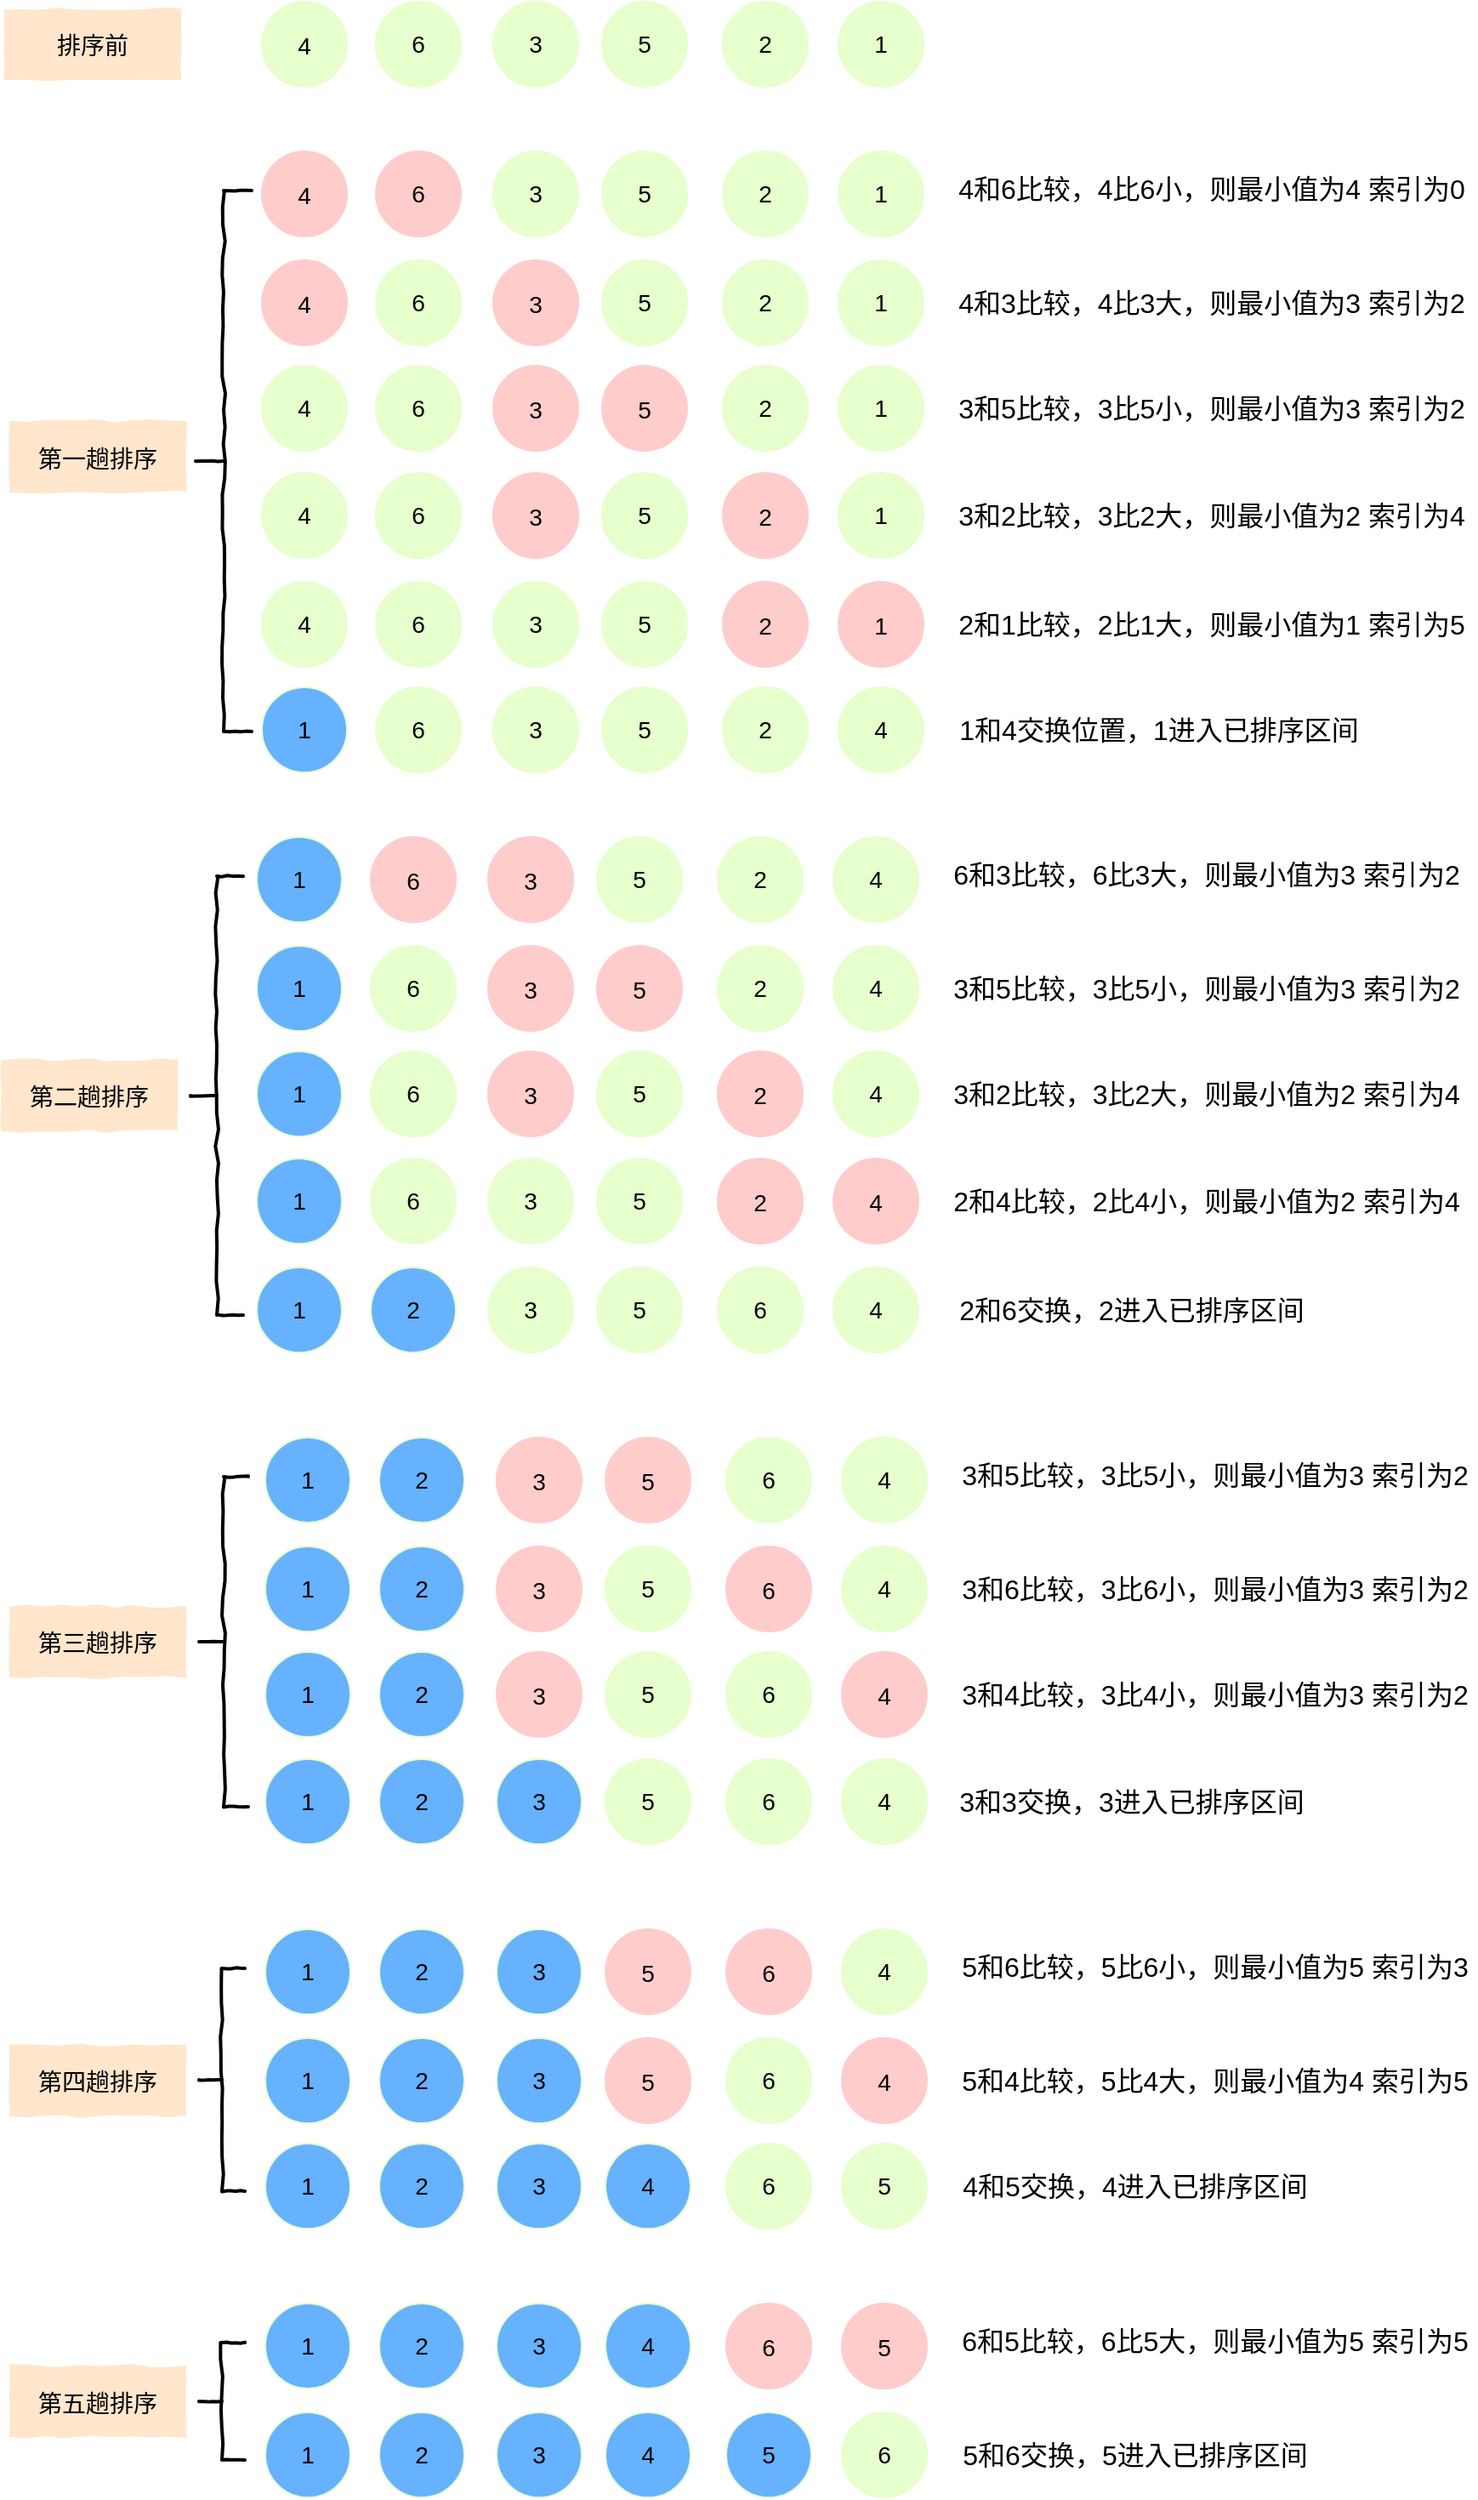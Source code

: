 <mxfile version="14.0.4" type="github">
  <diagram id="QkxlJOI7-UR3o_yPASxC" name="Page-1">
    <mxGraphModel dx="1398" dy="524" grid="0" gridSize="10" guides="1" tooltips="1" connect="1" arrows="1" fold="1" page="1" pageScale="1" pageWidth="1100" pageHeight="1600" math="0" shadow="0">
      <root>
        <mxCell id="0" />
        <mxCell id="1" parent="0" />
        <mxCell id="4P8ZspTkv_Gmz2H3YIIO-1" value="&lt;font style=&quot;font-size: 14px&quot;&gt;4&lt;/font&gt;" style="ellipse;whiteSpace=wrap;html=1;aspect=fixed;fillColor=#E6FFCC;strokeColor=#E6FFCC;fontSize=16;" parent="1" vertex="1">
          <mxGeometry x="273" y="55" width="50" height="50" as="geometry" />
        </mxCell>
        <mxCell id="4P8ZspTkv_Gmz2H3YIIO-6" value="&lt;font style=&quot;font-size: 14px&quot;&gt;排序前&lt;/font&gt;" style="rounded=0;whiteSpace=wrap;html=1;shadow=0;glass=0;comic=1;sketch=0;fillColor=#ffe6cc;fontSize=16;strokeColor=#FFE6CC;" parent="1" vertex="1">
          <mxGeometry x="122" y="59.5" width="103" height="41" as="geometry" />
        </mxCell>
        <mxCell id="4P8ZspTkv_Gmz2H3YIIO-7" value="&lt;font style=&quot;font-size: 14px&quot;&gt;6&lt;/font&gt;" style="ellipse;whiteSpace=wrap;html=1;aspect=fixed;fillColor=#E6FFCC;strokeColor=#E6FFCC;" parent="1" vertex="1">
          <mxGeometry x="340" y="55" width="50" height="50" as="geometry" />
        </mxCell>
        <mxCell id="4P8ZspTkv_Gmz2H3YIIO-8" value="&lt;font style=&quot;font-size: 14px&quot;&gt;3&lt;/font&gt;" style="ellipse;whiteSpace=wrap;html=1;aspect=fixed;fillColor=#E6FFCC;strokeColor=#E6FFCC;" parent="1" vertex="1">
          <mxGeometry x="409" y="55" width="50" height="50" as="geometry" />
        </mxCell>
        <mxCell id="4P8ZspTkv_Gmz2H3YIIO-9" value="&lt;font style=&quot;font-size: 14px&quot;&gt;5&lt;/font&gt;" style="ellipse;whiteSpace=wrap;html=1;aspect=fixed;fillColor=#E6FFCC;strokeColor=#E6FFCC;" parent="1" vertex="1">
          <mxGeometry x="473" y="55" width="50" height="50" as="geometry" />
        </mxCell>
        <mxCell id="4P8ZspTkv_Gmz2H3YIIO-10" value="&lt;font style=&quot;font-size: 14px&quot;&gt;2&lt;/font&gt;" style="ellipse;whiteSpace=wrap;html=1;aspect=fixed;fillColor=#E6FFCC;strokeColor=#E6FFCC;" parent="1" vertex="1">
          <mxGeometry x="544" y="55" width="50" height="50" as="geometry" />
        </mxCell>
        <mxCell id="4P8ZspTkv_Gmz2H3YIIO-11" value="&lt;font style=&quot;font-size: 14px&quot;&gt;1&lt;/font&gt;" style="ellipse;whiteSpace=wrap;html=1;aspect=fixed;fillColor=#E6FFCC;strokeColor=#E6FFCC;" parent="1" vertex="1">
          <mxGeometry x="612" y="55" width="50" height="50" as="geometry" />
        </mxCell>
        <mxCell id="4P8ZspTkv_Gmz2H3YIIO-12" value="&lt;font style=&quot;font-size: 14px&quot;&gt;第一趟排序&lt;/font&gt;" style="rounded=0;whiteSpace=wrap;html=1;shadow=0;glass=0;comic=1;sketch=0;fillColor=#ffe6cc;fontSize=16;strokeColor=#FFE6CC;" parent="1" vertex="1">
          <mxGeometry x="125" y="302" width="103" height="41" as="geometry" />
        </mxCell>
        <mxCell id="4P8ZspTkv_Gmz2H3YIIO-13" value="" style="strokeWidth=2;html=1;shape=mxgraph.flowchart.annotation_2;align=left;labelPosition=right;pointerEvents=1;rounded=0;shadow=0;glass=0;comic=1;sketch=0;fillColor=none;" parent="1" vertex="1">
          <mxGeometry x="234" y="166" width="33" height="318" as="geometry" />
        </mxCell>
        <mxCell id="4P8ZspTkv_Gmz2H3YIIO-28" value="&lt;font style=&quot;font-size: 14px&quot;&gt;4&lt;/font&gt;" style="ellipse;whiteSpace=wrap;html=1;aspect=fixed;fontSize=16;fillColor=#ffcccc;strokeColor=#ffcccc;" parent="1" vertex="1">
          <mxGeometry x="273" y="143" width="50" height="50" as="geometry" />
        </mxCell>
        <mxCell id="4P8ZspTkv_Gmz2H3YIIO-29" value="&lt;font style=&quot;font-size: 14px&quot;&gt;6&lt;/font&gt;" style="ellipse;whiteSpace=wrap;html=1;aspect=fixed;fillColor=#FFCCCC;strokeColor=#FFCCCC;" parent="1" vertex="1">
          <mxGeometry x="340" y="143" width="50" height="50" as="geometry" />
        </mxCell>
        <mxCell id="4P8ZspTkv_Gmz2H3YIIO-30" value="&lt;font style=&quot;font-size: 14px&quot;&gt;3&lt;/font&gt;" style="ellipse;whiteSpace=wrap;html=1;aspect=fixed;fillColor=#E6FFCC;strokeColor=#E6FFCC;" parent="1" vertex="1">
          <mxGeometry x="409" y="143" width="50" height="50" as="geometry" />
        </mxCell>
        <mxCell id="4P8ZspTkv_Gmz2H3YIIO-31" value="&lt;font style=&quot;font-size: 14px&quot;&gt;5&lt;/font&gt;" style="ellipse;whiteSpace=wrap;html=1;aspect=fixed;fillColor=#E6FFCC;strokeColor=#E6FFCC;" parent="1" vertex="1">
          <mxGeometry x="473" y="143" width="50" height="50" as="geometry" />
        </mxCell>
        <mxCell id="4P8ZspTkv_Gmz2H3YIIO-32" value="&lt;font style=&quot;font-size: 14px&quot;&gt;2&lt;/font&gt;" style="ellipse;whiteSpace=wrap;html=1;aspect=fixed;fillColor=#E6FFCC;strokeColor=#E6FFCC;" parent="1" vertex="1">
          <mxGeometry x="544" y="143" width="50" height="50" as="geometry" />
        </mxCell>
        <mxCell id="4P8ZspTkv_Gmz2H3YIIO-33" value="&lt;font style=&quot;font-size: 14px&quot;&gt;1&lt;/font&gt;" style="ellipse;whiteSpace=wrap;html=1;aspect=fixed;fillColor=#E6FFCC;strokeColor=#E6FFCC;" parent="1" vertex="1">
          <mxGeometry x="612" y="143" width="50" height="50" as="geometry" />
        </mxCell>
        <mxCell id="kYFyeKSLu4O1qQirNEOv-2" value="4和6比较，4比6小，则最小值为4 索引为0" style="text;html=1;resizable=0;autosize=1;align=center;verticalAlign=middle;points=[];fillColor=none;strokeColor=none;rounded=0;fontSize=16;" vertex="1" parent="1">
          <mxGeometry x="677" y="153" width="308" height="23" as="geometry" />
        </mxCell>
        <mxCell id="kYFyeKSLu4O1qQirNEOv-3" value="&lt;font style=&quot;font-size: 14px&quot;&gt;4&lt;/font&gt;" style="ellipse;whiteSpace=wrap;html=1;aspect=fixed;fontSize=16;fillColor=#ffcccc;strokeColor=#ffcccc;" vertex="1" parent="1">
          <mxGeometry x="273" y="207" width="50" height="50" as="geometry" />
        </mxCell>
        <mxCell id="kYFyeKSLu4O1qQirNEOv-4" value="&lt;font style=&quot;font-size: 14px&quot;&gt;6&lt;/font&gt;" style="ellipse;whiteSpace=wrap;html=1;aspect=fixed;fillColor=#E6FFCC;strokeColor=#E6FFCC;" vertex="1" parent="1">
          <mxGeometry x="340" y="207" width="50" height="50" as="geometry" />
        </mxCell>
        <mxCell id="kYFyeKSLu4O1qQirNEOv-5" value="&lt;font style=&quot;font-size: 14px&quot;&gt;3&lt;/font&gt;" style="ellipse;whiteSpace=wrap;html=1;aspect=fixed;fillColor=#ffcccc;strokeColor=#ffcccc;fontSize=16;" vertex="1" parent="1">
          <mxGeometry x="409" y="207" width="50" height="50" as="geometry" />
        </mxCell>
        <mxCell id="kYFyeKSLu4O1qQirNEOv-6" value="&lt;font style=&quot;font-size: 14px&quot;&gt;5&lt;/font&gt;" style="ellipse;whiteSpace=wrap;html=1;aspect=fixed;fillColor=#E6FFCC;strokeColor=#E6FFCC;" vertex="1" parent="1">
          <mxGeometry x="473" y="207" width="50" height="50" as="geometry" />
        </mxCell>
        <mxCell id="kYFyeKSLu4O1qQirNEOv-7" value="&lt;font style=&quot;font-size: 14px&quot;&gt;2&lt;/font&gt;" style="ellipse;whiteSpace=wrap;html=1;aspect=fixed;fillColor=#E6FFCC;strokeColor=#E6FFCC;" vertex="1" parent="1">
          <mxGeometry x="544" y="207" width="50" height="50" as="geometry" />
        </mxCell>
        <mxCell id="kYFyeKSLu4O1qQirNEOv-8" value="&lt;font style=&quot;font-size: 14px&quot;&gt;1&lt;/font&gt;" style="ellipse;whiteSpace=wrap;html=1;aspect=fixed;fillColor=#E6FFCC;strokeColor=#E6FFCC;" vertex="1" parent="1">
          <mxGeometry x="612" y="207" width="50" height="50" as="geometry" />
        </mxCell>
        <mxCell id="kYFyeKSLu4O1qQirNEOv-9" value="4和3比较，4比3大，则最小值为3 索引为2" style="text;html=1;resizable=0;autosize=1;align=center;verticalAlign=middle;points=[];fillColor=none;strokeColor=none;rounded=0;fontSize=16;" vertex="1" parent="1">
          <mxGeometry x="677" y="220.5" width="308" height="23" as="geometry" />
        </mxCell>
        <mxCell id="kYFyeKSLu4O1qQirNEOv-10" value="&lt;font style=&quot;font-size: 14px&quot;&gt;4&lt;/font&gt;" style="ellipse;whiteSpace=wrap;html=1;aspect=fixed;fontSize=12;fillColor=#E6FFCC;strokeColor=#E6FFCC;" vertex="1" parent="1">
          <mxGeometry x="273" y="269" width="50" height="50" as="geometry" />
        </mxCell>
        <mxCell id="kYFyeKSLu4O1qQirNEOv-11" value="&lt;font style=&quot;font-size: 14px&quot;&gt;6&lt;/font&gt;" style="ellipse;whiteSpace=wrap;html=1;aspect=fixed;fillColor=#E6FFCC;strokeColor=#E6FFCC;" vertex="1" parent="1">
          <mxGeometry x="340" y="269" width="50" height="50" as="geometry" />
        </mxCell>
        <mxCell id="kYFyeKSLu4O1qQirNEOv-12" value="&lt;font style=&quot;font-size: 14px&quot;&gt;3&lt;/font&gt;" style="ellipse;whiteSpace=wrap;html=1;aspect=fixed;fillColor=#ffcccc;strokeColor=#ffcccc;fontSize=16;" vertex="1" parent="1">
          <mxGeometry x="409" y="269" width="50" height="50" as="geometry" />
        </mxCell>
        <mxCell id="kYFyeKSLu4O1qQirNEOv-13" value="&lt;font style=&quot;font-size: 14px&quot;&gt;5&lt;/font&gt;" style="ellipse;whiteSpace=wrap;html=1;aspect=fixed;fillColor=#ffcccc;strokeColor=#ffcccc;fontSize=16;" vertex="1" parent="1">
          <mxGeometry x="473" y="269" width="50" height="50" as="geometry" />
        </mxCell>
        <mxCell id="kYFyeKSLu4O1qQirNEOv-14" value="&lt;font style=&quot;font-size: 14px&quot;&gt;2&lt;/font&gt;" style="ellipse;whiteSpace=wrap;html=1;aspect=fixed;fillColor=#E6FFCC;strokeColor=#E6FFCC;" vertex="1" parent="1">
          <mxGeometry x="544" y="269" width="50" height="50" as="geometry" />
        </mxCell>
        <mxCell id="kYFyeKSLu4O1qQirNEOv-15" value="&lt;font style=&quot;font-size: 14px&quot;&gt;1&lt;/font&gt;" style="ellipse;whiteSpace=wrap;html=1;aspect=fixed;fillColor=#E6FFCC;strokeColor=#E6FFCC;" vertex="1" parent="1">
          <mxGeometry x="612" y="269" width="50" height="50" as="geometry" />
        </mxCell>
        <mxCell id="kYFyeKSLu4O1qQirNEOv-16" value="3和5比较，3比5小，则最小值为3 索引为2" style="text;html=1;resizable=0;autosize=1;align=center;verticalAlign=middle;points=[];fillColor=none;strokeColor=none;rounded=0;fontSize=16;" vertex="1" parent="1">
          <mxGeometry x="677" y="282.5" width="308" height="23" as="geometry" />
        </mxCell>
        <mxCell id="kYFyeKSLu4O1qQirNEOv-17" value="&lt;font style=&quot;font-size: 14px&quot;&gt;4&lt;/font&gt;" style="ellipse;whiteSpace=wrap;html=1;aspect=fixed;fontSize=12;fillColor=#E6FFCC;strokeColor=#E6FFCC;" vertex="1" parent="1">
          <mxGeometry x="273" y="332" width="50" height="50" as="geometry" />
        </mxCell>
        <mxCell id="kYFyeKSLu4O1qQirNEOv-18" value="&lt;font style=&quot;font-size: 14px&quot;&gt;6&lt;/font&gt;" style="ellipse;whiteSpace=wrap;html=1;aspect=fixed;fillColor=#E6FFCC;strokeColor=#E6FFCC;" vertex="1" parent="1">
          <mxGeometry x="340" y="332" width="50" height="50" as="geometry" />
        </mxCell>
        <mxCell id="kYFyeKSLu4O1qQirNEOv-19" value="&lt;font style=&quot;font-size: 14px&quot;&gt;3&lt;/font&gt;" style="ellipse;whiteSpace=wrap;html=1;aspect=fixed;fillColor=#ffcccc;strokeColor=#ffcccc;fontSize=16;" vertex="1" parent="1">
          <mxGeometry x="409" y="332" width="50" height="50" as="geometry" />
        </mxCell>
        <mxCell id="kYFyeKSLu4O1qQirNEOv-20" value="&lt;font style=&quot;font-size: 14px&quot;&gt;5&lt;/font&gt;" style="ellipse;whiteSpace=wrap;html=1;aspect=fixed;fillColor=#E6FFCC;strokeColor=#E6FFCC;fontSize=12;" vertex="1" parent="1">
          <mxGeometry x="473" y="332" width="50" height="50" as="geometry" />
        </mxCell>
        <mxCell id="kYFyeKSLu4O1qQirNEOv-21" value="&lt;font style=&quot;font-size: 14px&quot;&gt;2&lt;/font&gt;" style="ellipse;whiteSpace=wrap;html=1;aspect=fixed;fillColor=#ffcccc;strokeColor=#ffcccc;fontSize=16;" vertex="1" parent="1">
          <mxGeometry x="544" y="332" width="50" height="50" as="geometry" />
        </mxCell>
        <mxCell id="kYFyeKSLu4O1qQirNEOv-22" value="&lt;font style=&quot;font-size: 14px&quot;&gt;1&lt;/font&gt;" style="ellipse;whiteSpace=wrap;html=1;aspect=fixed;fillColor=#E6FFCC;strokeColor=#E6FFCC;" vertex="1" parent="1">
          <mxGeometry x="612" y="332" width="50" height="50" as="geometry" />
        </mxCell>
        <mxCell id="kYFyeKSLu4O1qQirNEOv-23" value="3和2比较，3比2大，则最小值为2 索引为4" style="text;html=1;resizable=0;autosize=1;align=center;verticalAlign=middle;points=[];fillColor=none;strokeColor=none;rounded=0;fontSize=16;" vertex="1" parent="1">
          <mxGeometry x="677" y="345.5" width="308" height="23" as="geometry" />
        </mxCell>
        <mxCell id="kYFyeKSLu4O1qQirNEOv-25" value="&lt;font style=&quot;font-size: 14px&quot;&gt;4&lt;/font&gt;" style="ellipse;whiteSpace=wrap;html=1;aspect=fixed;fontSize=12;fillColor=#E6FFCC;strokeColor=#E6FFCC;" vertex="1" parent="1">
          <mxGeometry x="273" y="396" width="50" height="50" as="geometry" />
        </mxCell>
        <mxCell id="kYFyeKSLu4O1qQirNEOv-26" value="&lt;font style=&quot;font-size: 14px&quot;&gt;3&lt;/font&gt;" style="ellipse;whiteSpace=wrap;html=1;aspect=fixed;fillColor=#E6FFCC;strokeColor=#E6FFCC;fontSize=12;" vertex="1" parent="1">
          <mxGeometry x="409" y="396" width="50" height="50" as="geometry" />
        </mxCell>
        <mxCell id="kYFyeKSLu4O1qQirNEOv-27" value="&lt;font style=&quot;font-size: 14px&quot;&gt;5&lt;/font&gt;" style="ellipse;whiteSpace=wrap;html=1;aspect=fixed;fillColor=#E6FFCC;strokeColor=#E6FFCC;fontSize=12;" vertex="1" parent="1">
          <mxGeometry x="473" y="396" width="50" height="50" as="geometry" />
        </mxCell>
        <mxCell id="kYFyeKSLu4O1qQirNEOv-28" value="&lt;font style=&quot;font-size: 14px&quot;&gt;2&lt;/font&gt;" style="ellipse;whiteSpace=wrap;html=1;aspect=fixed;fillColor=#ffcccc;strokeColor=#ffcccc;fontSize=16;" vertex="1" parent="1">
          <mxGeometry x="544" y="396" width="50" height="50" as="geometry" />
        </mxCell>
        <mxCell id="kYFyeKSLu4O1qQirNEOv-29" value="&lt;font style=&quot;font-size: 14px&quot;&gt;1&lt;/font&gt;" style="ellipse;whiteSpace=wrap;html=1;aspect=fixed;fillColor=#ffcccc;strokeColor=#ffcccc;fontSize=16;" vertex="1" parent="1">
          <mxGeometry x="612" y="396" width="50" height="50" as="geometry" />
        </mxCell>
        <mxCell id="kYFyeKSLu4O1qQirNEOv-30" value="&lt;font style=&quot;font-size: 14px&quot;&gt;6&lt;/font&gt;" style="ellipse;whiteSpace=wrap;html=1;aspect=fixed;fillColor=#E6FFCC;strokeColor=#E6FFCC;" vertex="1" parent="1">
          <mxGeometry x="340" y="396" width="50" height="50" as="geometry" />
        </mxCell>
        <mxCell id="kYFyeKSLu4O1qQirNEOv-31" value="2和1比较，2比1大，则最小值为1 索引为5" style="text;html=1;resizable=0;autosize=1;align=center;verticalAlign=middle;points=[];fillColor=none;strokeColor=none;rounded=0;fontSize=16;" vertex="1" parent="1">
          <mxGeometry x="677" y="409.5" width="308" height="23" as="geometry" />
        </mxCell>
        <mxCell id="kYFyeKSLu4O1qQirNEOv-32" value="&lt;span style=&quot;font-size: 14px&quot;&gt;1&lt;/span&gt;" style="ellipse;whiteSpace=wrap;html=1;aspect=fixed;fontSize=12;strokeColor=#E6FFCC;fillColor=#66b2ff;" vertex="1" parent="1">
          <mxGeometry x="273" y="458" width="50" height="50" as="geometry" />
        </mxCell>
        <mxCell id="kYFyeKSLu4O1qQirNEOv-33" value="&lt;font style=&quot;font-size: 14px&quot;&gt;3&lt;/font&gt;" style="ellipse;whiteSpace=wrap;html=1;aspect=fixed;fillColor=#E6FFCC;strokeColor=#E6FFCC;fontSize=12;" vertex="1" parent="1">
          <mxGeometry x="409" y="458" width="50" height="50" as="geometry" />
        </mxCell>
        <mxCell id="kYFyeKSLu4O1qQirNEOv-34" value="&lt;font style=&quot;font-size: 14px&quot;&gt;5&lt;/font&gt;" style="ellipse;whiteSpace=wrap;html=1;aspect=fixed;fillColor=#E6FFCC;strokeColor=#E6FFCC;fontSize=12;" vertex="1" parent="1">
          <mxGeometry x="473" y="458" width="50" height="50" as="geometry" />
        </mxCell>
        <mxCell id="kYFyeKSLu4O1qQirNEOv-35" value="&lt;font style=&quot;font-size: 14px&quot;&gt;2&lt;/font&gt;" style="ellipse;whiteSpace=wrap;html=1;aspect=fixed;fillColor=#E6FFCC;strokeColor=#E6FFCC;fontSize=12;" vertex="1" parent="1">
          <mxGeometry x="544" y="458" width="50" height="50" as="geometry" />
        </mxCell>
        <mxCell id="kYFyeKSLu4O1qQirNEOv-36" value="&lt;span style=&quot;font-size: 14px&quot;&gt;4&lt;/span&gt;" style="ellipse;whiteSpace=wrap;html=1;aspect=fixed;fillColor=#E6FFCC;strokeColor=#E6FFCC;fontSize=12;" vertex="1" parent="1">
          <mxGeometry x="612" y="458" width="50" height="50" as="geometry" />
        </mxCell>
        <mxCell id="kYFyeKSLu4O1qQirNEOv-37" value="&lt;font style=&quot;font-size: 14px&quot;&gt;6&lt;/font&gt;" style="ellipse;whiteSpace=wrap;html=1;aspect=fixed;fillColor=#E6FFCC;strokeColor=#E6FFCC;" vertex="1" parent="1">
          <mxGeometry x="340" y="458" width="50" height="50" as="geometry" />
        </mxCell>
        <mxCell id="kYFyeKSLu4O1qQirNEOv-38" value="1和4交换位置，1进入已排序区间" style="text;html=1;resizable=0;autosize=1;align=center;verticalAlign=middle;points=[];fillColor=none;strokeColor=none;rounded=0;fontSize=16;" vertex="1" parent="1">
          <mxGeometry x="677" y="471.5" width="245" height="23" as="geometry" />
        </mxCell>
        <mxCell id="kYFyeKSLu4O1qQirNEOv-39" value="&lt;font style=&quot;font-size: 14px&quot;&gt;第二趟排序&lt;/font&gt;" style="rounded=0;whiteSpace=wrap;html=1;shadow=0;glass=0;comic=1;sketch=0;fillColor=#ffe6cc;fontSize=16;strokeColor=#FFE6CC;" vertex="1" parent="1">
          <mxGeometry x="120" y="677.5" width="103" height="41" as="geometry" />
        </mxCell>
        <mxCell id="kYFyeKSLu4O1qQirNEOv-40" value="" style="strokeWidth=2;html=1;shape=mxgraph.flowchart.annotation_2;align=left;labelPosition=right;pointerEvents=1;rounded=0;shadow=0;glass=0;comic=1;sketch=0;fillColor=none;" vertex="1" parent="1">
          <mxGeometry x="231" y="569" width="31" height="258" as="geometry" />
        </mxCell>
        <mxCell id="kYFyeKSLu4O1qQirNEOv-41" value="&lt;font style=&quot;font-size: 14px&quot;&gt;1&lt;/font&gt;" style="ellipse;whiteSpace=wrap;html=1;aspect=fixed;fontSize=12;fillColor=#66b2ff;strokeColor=#E6FFCC;" vertex="1" parent="1">
          <mxGeometry x="270" y="546" width="50" height="50" as="geometry" />
        </mxCell>
        <mxCell id="kYFyeKSLu4O1qQirNEOv-42" value="&lt;font style=&quot;font-size: 14px&quot;&gt;6&lt;/font&gt;" style="ellipse;whiteSpace=wrap;html=1;aspect=fixed;fillColor=#ffcccc;strokeColor=#ffcccc;fontSize=16;" vertex="1" parent="1">
          <mxGeometry x="337" y="546" width="50" height="50" as="geometry" />
        </mxCell>
        <mxCell id="kYFyeKSLu4O1qQirNEOv-43" value="&lt;font style=&quot;font-size: 14px&quot;&gt;3&lt;/font&gt;" style="ellipse;whiteSpace=wrap;html=1;aspect=fixed;fillColor=#ffcccc;strokeColor=#ffcccc;fontSize=16;" vertex="1" parent="1">
          <mxGeometry x="406" y="546" width="50" height="50" as="geometry" />
        </mxCell>
        <mxCell id="kYFyeKSLu4O1qQirNEOv-44" value="&lt;font style=&quot;font-size: 14px&quot;&gt;5&lt;/font&gt;" style="ellipse;whiteSpace=wrap;html=1;aspect=fixed;fillColor=#E6FFCC;strokeColor=#E6FFCC;" vertex="1" parent="1">
          <mxGeometry x="470" y="546" width="50" height="50" as="geometry" />
        </mxCell>
        <mxCell id="kYFyeKSLu4O1qQirNEOv-45" value="&lt;font style=&quot;font-size: 14px&quot;&gt;2&lt;/font&gt;" style="ellipse;whiteSpace=wrap;html=1;aspect=fixed;fillColor=#E6FFCC;strokeColor=#E6FFCC;" vertex="1" parent="1">
          <mxGeometry x="541" y="546" width="50" height="50" as="geometry" />
        </mxCell>
        <mxCell id="kYFyeKSLu4O1qQirNEOv-46" value="&lt;span style=&quot;font-size: 14px&quot;&gt;4&lt;/span&gt;" style="ellipse;whiteSpace=wrap;html=1;aspect=fixed;fillColor=#E6FFCC;strokeColor=#E6FFCC;" vertex="1" parent="1">
          <mxGeometry x="609" y="546" width="50" height="50" as="geometry" />
        </mxCell>
        <mxCell id="kYFyeKSLu4O1qQirNEOv-47" value="6和3比较，6比3大，则最小值为3 索引为2" style="text;html=1;resizable=0;autosize=1;align=center;verticalAlign=middle;points=[];fillColor=none;strokeColor=none;rounded=0;fontSize=16;" vertex="1" parent="1">
          <mxGeometry x="674" y="556" width="308" height="23" as="geometry" />
        </mxCell>
        <mxCell id="kYFyeKSLu4O1qQirNEOv-48" value="&lt;font style=&quot;font-size: 14px&quot;&gt;1&lt;/font&gt;" style="ellipse;whiteSpace=wrap;html=1;aspect=fixed;fontSize=12;fillColor=#66b2ff;strokeColor=#E6FFCC;" vertex="1" parent="1">
          <mxGeometry x="270" y="610" width="50" height="50" as="geometry" />
        </mxCell>
        <mxCell id="kYFyeKSLu4O1qQirNEOv-49" value="&lt;font style=&quot;font-size: 14px&quot;&gt;6&lt;/font&gt;" style="ellipse;whiteSpace=wrap;html=1;aspect=fixed;fillColor=#E6FFCC;strokeColor=#E6FFCC;" vertex="1" parent="1">
          <mxGeometry x="337" y="610" width="50" height="50" as="geometry" />
        </mxCell>
        <mxCell id="kYFyeKSLu4O1qQirNEOv-50" value="&lt;font style=&quot;font-size: 14px&quot;&gt;3&lt;/font&gt;" style="ellipse;whiteSpace=wrap;html=1;aspect=fixed;fillColor=#ffcccc;strokeColor=#ffcccc;fontSize=16;" vertex="1" parent="1">
          <mxGeometry x="406" y="610" width="50" height="50" as="geometry" />
        </mxCell>
        <mxCell id="kYFyeKSLu4O1qQirNEOv-51" value="&lt;font style=&quot;font-size: 14px&quot;&gt;5&lt;/font&gt;" style="ellipse;whiteSpace=wrap;html=1;aspect=fixed;fillColor=#ffcccc;strokeColor=#ffcccc;fontSize=16;" vertex="1" parent="1">
          <mxGeometry x="470" y="610" width="50" height="50" as="geometry" />
        </mxCell>
        <mxCell id="kYFyeKSLu4O1qQirNEOv-52" value="&lt;font style=&quot;font-size: 14px&quot;&gt;2&lt;/font&gt;" style="ellipse;whiteSpace=wrap;html=1;aspect=fixed;fillColor=#E6FFCC;strokeColor=#E6FFCC;" vertex="1" parent="1">
          <mxGeometry x="541" y="610" width="50" height="50" as="geometry" />
        </mxCell>
        <mxCell id="kYFyeKSLu4O1qQirNEOv-53" value="&lt;font style=&quot;font-size: 14px&quot;&gt;4&lt;/font&gt;" style="ellipse;whiteSpace=wrap;html=1;aspect=fixed;fillColor=#E6FFCC;strokeColor=#E6FFCC;" vertex="1" parent="1">
          <mxGeometry x="609" y="610" width="50" height="50" as="geometry" />
        </mxCell>
        <mxCell id="kYFyeKSLu4O1qQirNEOv-54" value="3和5比较，3比5小，则最小值为3 索引为2" style="text;html=1;resizable=0;autosize=1;align=center;verticalAlign=middle;points=[];fillColor=none;strokeColor=none;rounded=0;fontSize=16;" vertex="1" parent="1">
          <mxGeometry x="674" y="623.5" width="308" height="23" as="geometry" />
        </mxCell>
        <mxCell id="kYFyeKSLu4O1qQirNEOv-55" value="&lt;font style=&quot;font-size: 14px&quot;&gt;1&lt;/font&gt;" style="ellipse;whiteSpace=wrap;html=1;aspect=fixed;fontSize=12;fillColor=#66b2ff;strokeColor=#E6FFCC;" vertex="1" parent="1">
          <mxGeometry x="270" y="672" width="50" height="50" as="geometry" />
        </mxCell>
        <mxCell id="kYFyeKSLu4O1qQirNEOv-56" value="&lt;font style=&quot;font-size: 14px&quot;&gt;6&lt;/font&gt;" style="ellipse;whiteSpace=wrap;html=1;aspect=fixed;fillColor=#E6FFCC;strokeColor=#E6FFCC;" vertex="1" parent="1">
          <mxGeometry x="337" y="672" width="50" height="50" as="geometry" />
        </mxCell>
        <mxCell id="kYFyeKSLu4O1qQirNEOv-57" value="&lt;font style=&quot;font-size: 14px&quot;&gt;3&lt;/font&gt;" style="ellipse;whiteSpace=wrap;html=1;aspect=fixed;fillColor=#ffcccc;strokeColor=#ffcccc;fontSize=16;" vertex="1" parent="1">
          <mxGeometry x="406" y="672" width="50" height="50" as="geometry" />
        </mxCell>
        <mxCell id="kYFyeKSLu4O1qQirNEOv-58" value="&lt;font style=&quot;font-size: 14px&quot;&gt;5&lt;/font&gt;" style="ellipse;whiteSpace=wrap;html=1;aspect=fixed;fillColor=#E6FFCC;strokeColor=#E6FFCC;fontSize=12;" vertex="1" parent="1">
          <mxGeometry x="470" y="672" width="50" height="50" as="geometry" />
        </mxCell>
        <mxCell id="kYFyeKSLu4O1qQirNEOv-59" value="&lt;font style=&quot;font-size: 14px&quot;&gt;2&lt;/font&gt;" style="ellipse;whiteSpace=wrap;html=1;aspect=fixed;fillColor=#ffcccc;strokeColor=#ffcccc;fontSize=16;" vertex="1" parent="1">
          <mxGeometry x="541" y="672" width="50" height="50" as="geometry" />
        </mxCell>
        <mxCell id="kYFyeKSLu4O1qQirNEOv-60" value="&lt;font style=&quot;font-size: 14px&quot;&gt;4&lt;/font&gt;" style="ellipse;whiteSpace=wrap;html=1;aspect=fixed;fillColor=#E6FFCC;strokeColor=#E6FFCC;" vertex="1" parent="1">
          <mxGeometry x="609" y="672" width="50" height="50" as="geometry" />
        </mxCell>
        <mxCell id="kYFyeKSLu4O1qQirNEOv-61" value="3和2比较，3比2大，则最小值为2 索引为4" style="text;html=1;resizable=0;autosize=1;align=center;verticalAlign=middle;points=[];fillColor=none;strokeColor=none;rounded=0;fontSize=16;" vertex="1" parent="1">
          <mxGeometry x="674" y="685.5" width="308" height="23" as="geometry" />
        </mxCell>
        <mxCell id="kYFyeKSLu4O1qQirNEOv-62" value="&lt;font style=&quot;font-size: 14px&quot;&gt;1&lt;/font&gt;" style="ellipse;whiteSpace=wrap;html=1;aspect=fixed;fontSize=12;fillColor=#66b2ff;strokeColor=#E6FFCC;" vertex="1" parent="1">
          <mxGeometry x="270" y="735" width="50" height="50" as="geometry" />
        </mxCell>
        <mxCell id="kYFyeKSLu4O1qQirNEOv-63" value="&lt;font style=&quot;font-size: 14px&quot;&gt;6&lt;/font&gt;" style="ellipse;whiteSpace=wrap;html=1;aspect=fixed;fillColor=#E6FFCC;strokeColor=#E6FFCC;" vertex="1" parent="1">
          <mxGeometry x="337" y="735" width="50" height="50" as="geometry" />
        </mxCell>
        <mxCell id="kYFyeKSLu4O1qQirNEOv-64" value="&lt;font style=&quot;font-size: 14px&quot;&gt;3&lt;/font&gt;" style="ellipse;whiteSpace=wrap;html=1;aspect=fixed;fillColor=#E6FFCC;strokeColor=#E6FFCC;fontSize=12;" vertex="1" parent="1">
          <mxGeometry x="406" y="735" width="50" height="50" as="geometry" />
        </mxCell>
        <mxCell id="kYFyeKSLu4O1qQirNEOv-65" value="&lt;font style=&quot;font-size: 14px&quot;&gt;5&lt;/font&gt;" style="ellipse;whiteSpace=wrap;html=1;aspect=fixed;fillColor=#E6FFCC;strokeColor=#E6FFCC;fontSize=12;" vertex="1" parent="1">
          <mxGeometry x="470" y="735" width="50" height="50" as="geometry" />
        </mxCell>
        <mxCell id="kYFyeKSLu4O1qQirNEOv-66" value="&lt;font style=&quot;font-size: 14px&quot;&gt;2&lt;/font&gt;" style="ellipse;whiteSpace=wrap;html=1;aspect=fixed;fillColor=#ffcccc;strokeColor=#ffcccc;fontSize=16;" vertex="1" parent="1">
          <mxGeometry x="541" y="735" width="50" height="50" as="geometry" />
        </mxCell>
        <mxCell id="kYFyeKSLu4O1qQirNEOv-67" value="&lt;font style=&quot;font-size: 14px&quot;&gt;4&lt;/font&gt;" style="ellipse;whiteSpace=wrap;html=1;aspect=fixed;fillColor=#ffcccc;strokeColor=#ffcccc;fontSize=16;" vertex="1" parent="1">
          <mxGeometry x="609" y="735" width="50" height="50" as="geometry" />
        </mxCell>
        <mxCell id="kYFyeKSLu4O1qQirNEOv-68" value="2和4比较，2比4小，则最小值为2 索引为4" style="text;html=1;resizable=0;autosize=1;align=center;verticalAlign=middle;points=[];fillColor=none;strokeColor=none;rounded=0;fontSize=16;" vertex="1" parent="1">
          <mxGeometry x="674" y="748.5" width="308" height="23" as="geometry" />
        </mxCell>
        <mxCell id="kYFyeKSLu4O1qQirNEOv-69" value="&lt;font style=&quot;font-size: 14px&quot;&gt;1&lt;/font&gt;" style="ellipse;whiteSpace=wrap;html=1;aspect=fixed;fontSize=12;fillColor=#66b2ff;strokeColor=#E6FFCC;" vertex="1" parent="1">
          <mxGeometry x="270" y="799" width="50" height="50" as="geometry" />
        </mxCell>
        <mxCell id="kYFyeKSLu4O1qQirNEOv-70" value="&lt;font style=&quot;font-size: 14px&quot;&gt;3&lt;/font&gt;" style="ellipse;whiteSpace=wrap;html=1;aspect=fixed;fillColor=#E6FFCC;strokeColor=#E6FFCC;fontSize=12;" vertex="1" parent="1">
          <mxGeometry x="406" y="799" width="50" height="50" as="geometry" />
        </mxCell>
        <mxCell id="kYFyeKSLu4O1qQirNEOv-71" value="&lt;font style=&quot;font-size: 14px&quot;&gt;5&lt;/font&gt;" style="ellipse;whiteSpace=wrap;html=1;aspect=fixed;fillColor=#E6FFCC;strokeColor=#E6FFCC;fontSize=12;" vertex="1" parent="1">
          <mxGeometry x="470" y="799" width="50" height="50" as="geometry" />
        </mxCell>
        <mxCell id="kYFyeKSLu4O1qQirNEOv-72" value="&lt;font style=&quot;font-size: 14px&quot;&gt;6&lt;/font&gt;" style="ellipse;whiteSpace=wrap;html=1;aspect=fixed;fillColor=#E6FFCC;strokeColor=#E6FFCC;fontSize=12;" vertex="1" parent="1">
          <mxGeometry x="541" y="799" width="50" height="50" as="geometry" />
        </mxCell>
        <mxCell id="kYFyeKSLu4O1qQirNEOv-73" value="&lt;font style=&quot;font-size: 14px&quot;&gt;4&lt;/font&gt;" style="ellipse;whiteSpace=wrap;html=1;aspect=fixed;fillColor=#E6FFCC;strokeColor=#E6FFCC;fontSize=12;" vertex="1" parent="1">
          <mxGeometry x="609" y="799" width="50" height="50" as="geometry" />
        </mxCell>
        <mxCell id="kYFyeKSLu4O1qQirNEOv-74" value="&lt;span style=&quot;font-size: 14px&quot;&gt;2&lt;/span&gt;" style="ellipse;whiteSpace=wrap;html=1;aspect=fixed;fillColor=#66b2ff;strokeColor=#E6FFCC;" vertex="1" parent="1">
          <mxGeometry x="337" y="799" width="50" height="50" as="geometry" />
        </mxCell>
        <mxCell id="kYFyeKSLu4O1qQirNEOv-75" value="2和6交换，2进入已排序区间" style="text;html=1;resizable=0;autosize=1;align=center;verticalAlign=middle;points=[];fillColor=none;strokeColor=none;rounded=0;fontSize=16;" vertex="1" parent="1">
          <mxGeometry x="677" y="812.5" width="213" height="23" as="geometry" />
        </mxCell>
        <mxCell id="kYFyeKSLu4O1qQirNEOv-89" value="&lt;font style=&quot;font-size: 14px&quot;&gt;第三趟排序&lt;/font&gt;" style="rounded=0;whiteSpace=wrap;html=1;shadow=0;glass=0;comic=1;sketch=0;fillColor=#ffe6cc;fontSize=16;strokeColor=#FFE6CC;" vertex="1" parent="1">
          <mxGeometry x="125" y="998.5" width="103" height="41" as="geometry" />
        </mxCell>
        <mxCell id="kYFyeKSLu4O1qQirNEOv-90" value="" style="strokeWidth=2;html=1;shape=mxgraph.flowchart.annotation_2;align=left;labelPosition=right;pointerEvents=1;rounded=0;shadow=0;glass=0;comic=1;sketch=0;fillColor=none;" vertex="1" parent="1">
          <mxGeometry x="236" y="922" width="29" height="194" as="geometry" />
        </mxCell>
        <mxCell id="kYFyeKSLu4O1qQirNEOv-91" value="&lt;font style=&quot;font-size: 14px&quot;&gt;1&lt;/font&gt;" style="ellipse;whiteSpace=wrap;html=1;aspect=fixed;fontSize=12;fillColor=#66b2ff;strokeColor=#E6FFCC;" vertex="1" parent="1">
          <mxGeometry x="275" y="899" width="50" height="50" as="geometry" />
        </mxCell>
        <mxCell id="kYFyeKSLu4O1qQirNEOv-92" value="&lt;font style=&quot;font-size: 14px&quot;&gt;2&lt;/font&gt;" style="ellipse;whiteSpace=wrap;html=1;aspect=fixed;fillColor=#66b2ff;strokeColor=#E6FFCC;fontSize=12;" vertex="1" parent="1">
          <mxGeometry x="342" y="899" width="50" height="50" as="geometry" />
        </mxCell>
        <mxCell id="kYFyeKSLu4O1qQirNEOv-93" value="&lt;font style=&quot;font-size: 14px&quot;&gt;3&lt;/font&gt;" style="ellipse;whiteSpace=wrap;html=1;aspect=fixed;fillColor=#ffcccc;strokeColor=#ffcccc;fontSize=16;" vertex="1" parent="1">
          <mxGeometry x="411" y="899" width="50" height="50" as="geometry" />
        </mxCell>
        <mxCell id="kYFyeKSLu4O1qQirNEOv-94" value="&lt;font style=&quot;font-size: 14px&quot;&gt;5&lt;/font&gt;" style="ellipse;whiteSpace=wrap;html=1;aspect=fixed;fillColor=#ffcccc;strokeColor=#ffcccc;fontSize=16;" vertex="1" parent="1">
          <mxGeometry x="475" y="899" width="50" height="50" as="geometry" />
        </mxCell>
        <mxCell id="kYFyeKSLu4O1qQirNEOv-95" value="&lt;font style=&quot;font-size: 14px&quot;&gt;6&lt;/font&gt;" style="ellipse;whiteSpace=wrap;html=1;aspect=fixed;fillColor=#E6FFCC;strokeColor=#E6FFCC;" vertex="1" parent="1">
          <mxGeometry x="546" y="899" width="50" height="50" as="geometry" />
        </mxCell>
        <mxCell id="kYFyeKSLu4O1qQirNEOv-96" value="&lt;span style=&quot;font-size: 14px&quot;&gt;4&lt;/span&gt;" style="ellipse;whiteSpace=wrap;html=1;aspect=fixed;fillColor=#E6FFCC;strokeColor=#E6FFCC;" vertex="1" parent="1">
          <mxGeometry x="614" y="899" width="50" height="50" as="geometry" />
        </mxCell>
        <mxCell id="kYFyeKSLu4O1qQirNEOv-97" value="3和5比较，3比5小，则最小值为3 索引为2" style="text;html=1;resizable=0;autosize=1;align=center;verticalAlign=middle;points=[];fillColor=none;strokeColor=none;rounded=0;fontSize=16;" vertex="1" parent="1">
          <mxGeometry x="679" y="909" width="308" height="23" as="geometry" />
        </mxCell>
        <mxCell id="kYFyeKSLu4O1qQirNEOv-98" value="&lt;font style=&quot;font-size: 14px&quot;&gt;1&lt;/font&gt;" style="ellipse;whiteSpace=wrap;html=1;aspect=fixed;fontSize=12;fillColor=#66b2ff;strokeColor=#E6FFCC;" vertex="1" parent="1">
          <mxGeometry x="275" y="963" width="50" height="50" as="geometry" />
        </mxCell>
        <mxCell id="kYFyeKSLu4O1qQirNEOv-99" value="&lt;font style=&quot;font-size: 14px&quot;&gt;2&lt;/font&gt;" style="ellipse;whiteSpace=wrap;html=1;aspect=fixed;fillColor=#66b2ff;strokeColor=#E6FFCC;" vertex="1" parent="1">
          <mxGeometry x="342" y="963" width="50" height="50" as="geometry" />
        </mxCell>
        <mxCell id="kYFyeKSLu4O1qQirNEOv-100" value="&lt;font style=&quot;font-size: 14px&quot;&gt;3&lt;/font&gt;" style="ellipse;whiteSpace=wrap;html=1;aspect=fixed;fillColor=#ffcccc;strokeColor=#ffcccc;fontSize=16;" vertex="1" parent="1">
          <mxGeometry x="411" y="963" width="50" height="50" as="geometry" />
        </mxCell>
        <mxCell id="kYFyeKSLu4O1qQirNEOv-101" value="&lt;font style=&quot;font-size: 14px&quot;&gt;5&lt;/font&gt;" style="ellipse;whiteSpace=wrap;html=1;aspect=fixed;fillColor=#E6FFCC;strokeColor=#E6FFCC;fontSize=12;" vertex="1" parent="1">
          <mxGeometry x="475" y="963" width="50" height="50" as="geometry" />
        </mxCell>
        <mxCell id="kYFyeKSLu4O1qQirNEOv-102" value="&lt;font style=&quot;font-size: 14px&quot;&gt;6&lt;/font&gt;" style="ellipse;whiteSpace=wrap;html=1;aspect=fixed;fillColor=#ffcccc;strokeColor=#ffcccc;fontSize=16;" vertex="1" parent="1">
          <mxGeometry x="546" y="963" width="50" height="50" as="geometry" />
        </mxCell>
        <mxCell id="kYFyeKSLu4O1qQirNEOv-103" value="&lt;font style=&quot;font-size: 14px&quot;&gt;4&lt;/font&gt;" style="ellipse;whiteSpace=wrap;html=1;aspect=fixed;fillColor=#E6FFCC;strokeColor=#E6FFCC;" vertex="1" parent="1">
          <mxGeometry x="614" y="963" width="50" height="50" as="geometry" />
        </mxCell>
        <mxCell id="kYFyeKSLu4O1qQirNEOv-104" value="3和6比较，3比6小，则最小值为3 索引为2" style="text;html=1;resizable=0;autosize=1;align=center;verticalAlign=middle;points=[];fillColor=none;strokeColor=none;rounded=0;fontSize=16;" vertex="1" parent="1">
          <mxGeometry x="679" y="976.5" width="308" height="23" as="geometry" />
        </mxCell>
        <mxCell id="kYFyeKSLu4O1qQirNEOv-105" value="&lt;font style=&quot;font-size: 14px&quot;&gt;1&lt;/font&gt;" style="ellipse;whiteSpace=wrap;html=1;aspect=fixed;fontSize=12;fillColor=#66b2ff;strokeColor=#E6FFCC;" vertex="1" parent="1">
          <mxGeometry x="275" y="1025" width="50" height="50" as="geometry" />
        </mxCell>
        <mxCell id="kYFyeKSLu4O1qQirNEOv-106" value="&lt;font style=&quot;font-size: 14px&quot;&gt;2&lt;/font&gt;" style="ellipse;whiteSpace=wrap;html=1;aspect=fixed;fillColor=#66b2ff;strokeColor=#E6FFCC;" vertex="1" parent="1">
          <mxGeometry x="342" y="1025" width="50" height="50" as="geometry" />
        </mxCell>
        <mxCell id="kYFyeKSLu4O1qQirNEOv-107" value="&lt;font style=&quot;font-size: 14px&quot;&gt;3&lt;/font&gt;" style="ellipse;whiteSpace=wrap;html=1;aspect=fixed;fillColor=#ffcccc;strokeColor=#ffcccc;fontSize=16;" vertex="1" parent="1">
          <mxGeometry x="411" y="1025" width="50" height="50" as="geometry" />
        </mxCell>
        <mxCell id="kYFyeKSLu4O1qQirNEOv-108" value="&lt;font style=&quot;font-size: 14px&quot;&gt;5&lt;/font&gt;" style="ellipse;whiteSpace=wrap;html=1;aspect=fixed;fillColor=#E6FFCC;strokeColor=#E6FFCC;fontSize=12;" vertex="1" parent="1">
          <mxGeometry x="475" y="1025" width="50" height="50" as="geometry" />
        </mxCell>
        <mxCell id="kYFyeKSLu4O1qQirNEOv-109" value="&lt;font style=&quot;font-size: 14px&quot;&gt;6&lt;/font&gt;" style="ellipse;whiteSpace=wrap;html=1;aspect=fixed;fillColor=#E6FFCC;strokeColor=#E6FFCC;fontSize=12;" vertex="1" parent="1">
          <mxGeometry x="546" y="1025" width="50" height="50" as="geometry" />
        </mxCell>
        <mxCell id="kYFyeKSLu4O1qQirNEOv-110" value="&lt;font style=&quot;font-size: 14px&quot;&gt;4&lt;/font&gt;" style="ellipse;whiteSpace=wrap;html=1;aspect=fixed;fillColor=#ffcccc;strokeColor=#ffcccc;fontSize=16;" vertex="1" parent="1">
          <mxGeometry x="614" y="1025" width="50" height="50" as="geometry" />
        </mxCell>
        <mxCell id="kYFyeKSLu4O1qQirNEOv-111" value="3和4比较，3比4小，则最小值为3 索引为2" style="text;html=1;resizable=0;autosize=1;align=center;verticalAlign=middle;points=[];fillColor=none;strokeColor=none;rounded=0;fontSize=16;" vertex="1" parent="1">
          <mxGeometry x="679" y="1038.5" width="308" height="23" as="geometry" />
        </mxCell>
        <mxCell id="kYFyeKSLu4O1qQirNEOv-112" value="&lt;font style=&quot;font-size: 14px&quot;&gt;1&lt;/font&gt;" style="ellipse;whiteSpace=wrap;html=1;aspect=fixed;fontSize=12;fillColor=#66b2ff;strokeColor=#E6FFCC;" vertex="1" parent="1">
          <mxGeometry x="275" y="1088" width="50" height="50" as="geometry" />
        </mxCell>
        <mxCell id="kYFyeKSLu4O1qQirNEOv-113" value="&lt;font style=&quot;font-size: 14px&quot;&gt;2&lt;/font&gt;" style="ellipse;whiteSpace=wrap;html=1;aspect=fixed;fillColor=#66b2ff;strokeColor=#E6FFCC;" vertex="1" parent="1">
          <mxGeometry x="342" y="1088" width="50" height="50" as="geometry" />
        </mxCell>
        <mxCell id="kYFyeKSLu4O1qQirNEOv-114" value="&lt;font style=&quot;font-size: 14px&quot;&gt;3&lt;/font&gt;" style="ellipse;whiteSpace=wrap;html=1;aspect=fixed;fillColor=#66b2ff;strokeColor=#E6FFCC;fontSize=12;" vertex="1" parent="1">
          <mxGeometry x="411" y="1088" width="50" height="50" as="geometry" />
        </mxCell>
        <mxCell id="kYFyeKSLu4O1qQirNEOv-115" value="&lt;font style=&quot;font-size: 14px&quot;&gt;5&lt;/font&gt;" style="ellipse;whiteSpace=wrap;html=1;aspect=fixed;fillColor=#E6FFCC;strokeColor=#E6FFCC;fontSize=12;" vertex="1" parent="1">
          <mxGeometry x="475" y="1088" width="50" height="50" as="geometry" />
        </mxCell>
        <mxCell id="kYFyeKSLu4O1qQirNEOv-116" value="&lt;font style=&quot;font-size: 14px&quot;&gt;6&lt;/font&gt;" style="ellipse;whiteSpace=wrap;html=1;aspect=fixed;fillColor=#E6FFCC;strokeColor=#E6FFCC;fontSize=12;" vertex="1" parent="1">
          <mxGeometry x="546" y="1088" width="50" height="50" as="geometry" />
        </mxCell>
        <mxCell id="kYFyeKSLu4O1qQirNEOv-117" value="&lt;font style=&quot;font-size: 14px&quot;&gt;4&lt;/font&gt;" style="ellipse;whiteSpace=wrap;html=1;aspect=fixed;fillColor=#E6FFCC;strokeColor=#E6FFCC;fontSize=12;" vertex="1" parent="1">
          <mxGeometry x="614" y="1088" width="50" height="50" as="geometry" />
        </mxCell>
        <mxCell id="kYFyeKSLu4O1qQirNEOv-125" value="3和3交换，3进入已排序区间" style="text;html=1;resizable=0;autosize=1;align=center;verticalAlign=middle;points=[];fillColor=none;strokeColor=none;rounded=0;fontSize=16;" vertex="1" parent="1">
          <mxGeometry x="677" y="1101.5" width="213" height="23" as="geometry" />
        </mxCell>
        <mxCell id="kYFyeKSLu4O1qQirNEOv-128" value="&lt;font style=&quot;font-size: 14px&quot;&gt;第四趟排序&lt;/font&gt;" style="rounded=0;whiteSpace=wrap;html=1;shadow=0;glass=0;comic=1;sketch=0;fillColor=#ffe6cc;fontSize=16;strokeColor=#FFE6CC;" vertex="1" parent="1">
          <mxGeometry x="125" y="1256.5" width="103" height="41" as="geometry" />
        </mxCell>
        <mxCell id="kYFyeKSLu4O1qQirNEOv-129" value="" style="strokeWidth=2;html=1;shape=mxgraph.flowchart.annotation_2;align=left;labelPosition=right;pointerEvents=1;rounded=0;shadow=0;glass=0;comic=1;sketch=0;fillColor=none;" vertex="1" parent="1">
          <mxGeometry x="236" y="1211" width="27" height="131" as="geometry" />
        </mxCell>
        <mxCell id="kYFyeKSLu4O1qQirNEOv-130" value="&lt;font style=&quot;font-size: 14px&quot;&gt;1&lt;/font&gt;" style="ellipse;whiteSpace=wrap;html=1;aspect=fixed;fontSize=12;fillColor=#66b2ff;strokeColor=#E6FFCC;" vertex="1" parent="1">
          <mxGeometry x="275" y="1188" width="50" height="50" as="geometry" />
        </mxCell>
        <mxCell id="kYFyeKSLu4O1qQirNEOv-131" value="&lt;font style=&quot;font-size: 14px&quot;&gt;2&lt;/font&gt;" style="ellipse;whiteSpace=wrap;html=1;aspect=fixed;fillColor=#66b2ff;strokeColor=#E6FFCC;fontSize=12;" vertex="1" parent="1">
          <mxGeometry x="342" y="1188" width="50" height="50" as="geometry" />
        </mxCell>
        <mxCell id="kYFyeKSLu4O1qQirNEOv-132" value="&lt;font style=&quot;font-size: 14px&quot;&gt;3&lt;/font&gt;" style="ellipse;whiteSpace=wrap;html=1;aspect=fixed;fillColor=#66b2ff;strokeColor=#E6FFCC;fontSize=12;" vertex="1" parent="1">
          <mxGeometry x="411" y="1188" width="50" height="50" as="geometry" />
        </mxCell>
        <mxCell id="kYFyeKSLu4O1qQirNEOv-133" value="&lt;font style=&quot;font-size: 14px&quot;&gt;5&lt;/font&gt;" style="ellipse;whiteSpace=wrap;html=1;aspect=fixed;fillColor=#ffcccc;strokeColor=#ffcccc;fontSize=16;" vertex="1" parent="1">
          <mxGeometry x="475" y="1188" width="50" height="50" as="geometry" />
        </mxCell>
        <mxCell id="kYFyeKSLu4O1qQirNEOv-134" value="&lt;font style=&quot;font-size: 14px&quot;&gt;6&lt;/font&gt;" style="ellipse;whiteSpace=wrap;html=1;aspect=fixed;fillColor=#ffcccc;strokeColor=#ffcccc;fontSize=16;" vertex="1" parent="1">
          <mxGeometry x="546" y="1188" width="50" height="50" as="geometry" />
        </mxCell>
        <mxCell id="kYFyeKSLu4O1qQirNEOv-135" value="&lt;span style=&quot;font-size: 14px&quot;&gt;4&lt;/span&gt;" style="ellipse;whiteSpace=wrap;html=1;aspect=fixed;fillColor=#E6FFCC;strokeColor=#E6FFCC;" vertex="1" parent="1">
          <mxGeometry x="614" y="1188" width="50" height="50" as="geometry" />
        </mxCell>
        <mxCell id="kYFyeKSLu4O1qQirNEOv-136" value="5和6比较，5比6小，则最小值为5 索引为3" style="text;html=1;resizable=0;autosize=1;align=center;verticalAlign=middle;points=[];fillColor=none;strokeColor=none;rounded=0;fontSize=16;" vertex="1" parent="1">
          <mxGeometry x="679" y="1198" width="308" height="23" as="geometry" />
        </mxCell>
        <mxCell id="kYFyeKSLu4O1qQirNEOv-137" value="&lt;font style=&quot;font-size: 14px&quot;&gt;1&lt;/font&gt;" style="ellipse;whiteSpace=wrap;html=1;aspect=fixed;fontSize=12;fillColor=#66b2ff;strokeColor=#E6FFCC;" vertex="1" parent="1">
          <mxGeometry x="275" y="1252" width="50" height="50" as="geometry" />
        </mxCell>
        <mxCell id="kYFyeKSLu4O1qQirNEOv-138" value="&lt;font style=&quot;font-size: 14px&quot;&gt;2&lt;/font&gt;" style="ellipse;whiteSpace=wrap;html=1;aspect=fixed;fillColor=#66b2ff;strokeColor=#E6FFCC;" vertex="1" parent="1">
          <mxGeometry x="342" y="1252" width="50" height="50" as="geometry" />
        </mxCell>
        <mxCell id="kYFyeKSLu4O1qQirNEOv-139" value="&lt;font style=&quot;font-size: 14px&quot;&gt;3&lt;/font&gt;" style="ellipse;whiteSpace=wrap;html=1;aspect=fixed;fillColor=#66b2ff;strokeColor=#E6FFCC;fontSize=12;" vertex="1" parent="1">
          <mxGeometry x="411" y="1252" width="50" height="50" as="geometry" />
        </mxCell>
        <mxCell id="kYFyeKSLu4O1qQirNEOv-140" value="&lt;font style=&quot;font-size: 14px&quot;&gt;5&lt;/font&gt;" style="ellipse;whiteSpace=wrap;html=1;aspect=fixed;fillColor=#ffcccc;strokeColor=#ffcccc;fontSize=16;" vertex="1" parent="1">
          <mxGeometry x="475" y="1252" width="50" height="50" as="geometry" />
        </mxCell>
        <mxCell id="kYFyeKSLu4O1qQirNEOv-141" value="&lt;font style=&quot;font-size: 14px&quot;&gt;6&lt;/font&gt;" style="ellipse;whiteSpace=wrap;html=1;aspect=fixed;fillColor=#E6FFCC;strokeColor=#E6FFCC;fontSize=12;" vertex="1" parent="1">
          <mxGeometry x="546" y="1252" width="50" height="50" as="geometry" />
        </mxCell>
        <mxCell id="kYFyeKSLu4O1qQirNEOv-142" value="&lt;font style=&quot;font-size: 14px&quot;&gt;4&lt;/font&gt;" style="ellipse;whiteSpace=wrap;html=1;aspect=fixed;fillColor=#ffcccc;strokeColor=#ffcccc;fontSize=16;" vertex="1" parent="1">
          <mxGeometry x="614" y="1252" width="50" height="50" as="geometry" />
        </mxCell>
        <mxCell id="kYFyeKSLu4O1qQirNEOv-143" value="5和4比较，5比4大，则最小值为4 索引为5" style="text;html=1;resizable=0;autosize=1;align=center;verticalAlign=middle;points=[];fillColor=none;strokeColor=none;rounded=0;fontSize=16;" vertex="1" parent="1">
          <mxGeometry x="679" y="1265.5" width="308" height="23" as="geometry" />
        </mxCell>
        <mxCell id="kYFyeKSLu4O1qQirNEOv-144" value="&lt;font style=&quot;font-size: 14px&quot;&gt;1&lt;/font&gt;" style="ellipse;whiteSpace=wrap;html=1;aspect=fixed;fontSize=12;fillColor=#66b2ff;strokeColor=#E6FFCC;" vertex="1" parent="1">
          <mxGeometry x="275" y="1314" width="50" height="50" as="geometry" />
        </mxCell>
        <mxCell id="kYFyeKSLu4O1qQirNEOv-145" value="&lt;font style=&quot;font-size: 14px&quot;&gt;2&lt;/font&gt;" style="ellipse;whiteSpace=wrap;html=1;aspect=fixed;fillColor=#66b2ff;strokeColor=#E6FFCC;" vertex="1" parent="1">
          <mxGeometry x="342" y="1314" width="50" height="50" as="geometry" />
        </mxCell>
        <mxCell id="kYFyeKSLu4O1qQirNEOv-146" value="&lt;font style=&quot;font-size: 14px&quot;&gt;3&lt;/font&gt;" style="ellipse;whiteSpace=wrap;html=1;aspect=fixed;fillColor=#66b2ff;strokeColor=#E6FFCC;fontSize=12;" vertex="1" parent="1">
          <mxGeometry x="411" y="1314" width="50" height="50" as="geometry" />
        </mxCell>
        <mxCell id="kYFyeKSLu4O1qQirNEOv-147" value="&lt;span style=&quot;font-size: 14px&quot;&gt;4&lt;/span&gt;" style="ellipse;whiteSpace=wrap;html=1;aspect=fixed;fillColor=#66b2ff;strokeColor=#E6FFCC;fontSize=12;" vertex="1" parent="1">
          <mxGeometry x="475" y="1314" width="50" height="50" as="geometry" />
        </mxCell>
        <mxCell id="kYFyeKSLu4O1qQirNEOv-148" value="&lt;font style=&quot;font-size: 14px&quot;&gt;6&lt;/font&gt;" style="ellipse;whiteSpace=wrap;html=1;aspect=fixed;fillColor=#E6FFCC;strokeColor=#E6FFCC;fontSize=12;" vertex="1" parent="1">
          <mxGeometry x="546" y="1314" width="50" height="50" as="geometry" />
        </mxCell>
        <mxCell id="kYFyeKSLu4O1qQirNEOv-149" value="&lt;span style=&quot;font-size: 14px&quot;&gt;5&lt;/span&gt;" style="ellipse;whiteSpace=wrap;html=1;aspect=fixed;fillColor=#E6FFCC;strokeColor=#E6FFCC;fontSize=12;" vertex="1" parent="1">
          <mxGeometry x="614" y="1314" width="50" height="50" as="geometry" />
        </mxCell>
        <mxCell id="kYFyeKSLu4O1qQirNEOv-157" value="4和5交换，4进入已排序区间" style="text;html=1;resizable=0;autosize=1;align=center;verticalAlign=middle;points=[];fillColor=none;strokeColor=none;rounded=0;fontSize=16;" vertex="1" parent="1">
          <mxGeometry x="679" y="1327.5" width="213" height="23" as="geometry" />
        </mxCell>
        <mxCell id="kYFyeKSLu4O1qQirNEOv-159" value="&lt;font style=&quot;font-size: 14px&quot;&gt;第五趟排序&lt;/font&gt;" style="rounded=0;whiteSpace=wrap;html=1;shadow=0;glass=0;comic=1;sketch=0;fillColor=#ffe6cc;fontSize=16;strokeColor=#FFE6CC;" vertex="1" parent="1">
          <mxGeometry x="125" y="1445" width="103" height="41" as="geometry" />
        </mxCell>
        <mxCell id="kYFyeKSLu4O1qQirNEOv-160" value="" style="strokeWidth=2;html=1;shape=mxgraph.flowchart.annotation_2;align=left;labelPosition=right;pointerEvents=1;rounded=0;shadow=0;glass=0;comic=1;sketch=0;fillColor=none;" vertex="1" parent="1">
          <mxGeometry x="236" y="1431" width="27" height="69" as="geometry" />
        </mxCell>
        <mxCell id="kYFyeKSLu4O1qQirNEOv-161" value="&lt;font style=&quot;font-size: 14px&quot;&gt;1&lt;/font&gt;" style="ellipse;whiteSpace=wrap;html=1;aspect=fixed;fontSize=12;fillColor=#66b2ff;strokeColor=#E6FFCC;" vertex="1" parent="1">
          <mxGeometry x="275" y="1408" width="50" height="50" as="geometry" />
        </mxCell>
        <mxCell id="kYFyeKSLu4O1qQirNEOv-162" value="&lt;font style=&quot;font-size: 14px&quot;&gt;2&lt;/font&gt;" style="ellipse;whiteSpace=wrap;html=1;aspect=fixed;fillColor=#66b2ff;strokeColor=#E6FFCC;fontSize=12;" vertex="1" parent="1">
          <mxGeometry x="342" y="1408" width="50" height="50" as="geometry" />
        </mxCell>
        <mxCell id="kYFyeKSLu4O1qQirNEOv-163" value="&lt;font style=&quot;font-size: 14px&quot;&gt;3&lt;/font&gt;" style="ellipse;whiteSpace=wrap;html=1;aspect=fixed;fillColor=#66b2ff;strokeColor=#E6FFCC;fontSize=12;" vertex="1" parent="1">
          <mxGeometry x="411" y="1408" width="50" height="50" as="geometry" />
        </mxCell>
        <mxCell id="kYFyeKSLu4O1qQirNEOv-164" value="&lt;span style=&quot;font-size: 14px&quot;&gt;4&lt;/span&gt;" style="ellipse;whiteSpace=wrap;html=1;aspect=fixed;fillColor=#66b2ff;strokeColor=#E6FFCC;fontSize=12;" vertex="1" parent="1">
          <mxGeometry x="475" y="1408" width="50" height="50" as="geometry" />
        </mxCell>
        <mxCell id="kYFyeKSLu4O1qQirNEOv-165" value="&lt;font style=&quot;font-size: 14px&quot;&gt;6&lt;/font&gt;" style="ellipse;whiteSpace=wrap;html=1;aspect=fixed;fillColor=#ffcccc;strokeColor=#ffcccc;fontSize=16;" vertex="1" parent="1">
          <mxGeometry x="546" y="1408" width="50" height="50" as="geometry" />
        </mxCell>
        <mxCell id="kYFyeKSLu4O1qQirNEOv-166" value="&lt;span style=&quot;font-size: 14px&quot;&gt;5&lt;/span&gt;" style="ellipse;whiteSpace=wrap;html=1;aspect=fixed;fillColor=#ffcccc;strokeColor=#ffcccc;fontSize=16;" vertex="1" parent="1">
          <mxGeometry x="614" y="1408" width="50" height="50" as="geometry" />
        </mxCell>
        <mxCell id="kYFyeKSLu4O1qQirNEOv-167" value="6和5比较，6比5大，则最小值为5 索引为5" style="text;html=1;resizable=0;autosize=1;align=center;verticalAlign=middle;points=[];fillColor=none;strokeColor=none;rounded=0;fontSize=16;" vertex="1" parent="1">
          <mxGeometry x="679" y="1418" width="308" height="23" as="geometry" />
        </mxCell>
        <mxCell id="kYFyeKSLu4O1qQirNEOv-168" value="&lt;font style=&quot;font-size: 14px&quot;&gt;1&lt;/font&gt;" style="ellipse;whiteSpace=wrap;html=1;aspect=fixed;fontSize=12;fillColor=#66b2ff;strokeColor=#E6FFCC;" vertex="1" parent="1">
          <mxGeometry x="275" y="1472" width="50" height="50" as="geometry" />
        </mxCell>
        <mxCell id="kYFyeKSLu4O1qQirNEOv-169" value="&lt;font style=&quot;font-size: 14px&quot;&gt;2&lt;/font&gt;" style="ellipse;whiteSpace=wrap;html=1;aspect=fixed;fillColor=#66b2ff;strokeColor=#E6FFCC;" vertex="1" parent="1">
          <mxGeometry x="342" y="1472" width="50" height="50" as="geometry" />
        </mxCell>
        <mxCell id="kYFyeKSLu4O1qQirNEOv-170" value="&lt;font style=&quot;font-size: 14px&quot;&gt;3&lt;/font&gt;" style="ellipse;whiteSpace=wrap;html=1;aspect=fixed;fillColor=#66b2ff;strokeColor=#E6FFCC;fontSize=12;" vertex="1" parent="1">
          <mxGeometry x="411" y="1472" width="50" height="50" as="geometry" />
        </mxCell>
        <mxCell id="kYFyeKSLu4O1qQirNEOv-171" value="&lt;font style=&quot;font-size: 14px&quot;&gt;4&lt;/font&gt;" style="ellipse;whiteSpace=wrap;html=1;aspect=fixed;fillColor=#66b2ff;strokeColor=#E6FFCC;fontSize=12;" vertex="1" parent="1">
          <mxGeometry x="475" y="1472" width="50" height="50" as="geometry" />
        </mxCell>
        <mxCell id="kYFyeKSLu4O1qQirNEOv-172" value="&lt;span style=&quot;font-size: 14px&quot;&gt;5&lt;/span&gt;" style="ellipse;whiteSpace=wrap;html=1;aspect=fixed;fillColor=#66b2ff;strokeColor=#E6FFCC;fontSize=12;" vertex="1" parent="1">
          <mxGeometry x="546" y="1472" width="50" height="50" as="geometry" />
        </mxCell>
        <mxCell id="kYFyeKSLu4O1qQirNEOv-173" value="&lt;span style=&quot;font-size: 14px&quot;&gt;6&lt;/span&gt;" style="ellipse;whiteSpace=wrap;html=1;aspect=fixed;fillColor=#E6FFCC;strokeColor=#E6FFCC;fontSize=12;" vertex="1" parent="1">
          <mxGeometry x="614" y="1472" width="50" height="50" as="geometry" />
        </mxCell>
        <mxCell id="kYFyeKSLu4O1qQirNEOv-181" value="5和6交换，5进入已排序区间" style="text;html=1;resizable=0;autosize=1;align=center;verticalAlign=middle;points=[];fillColor=none;strokeColor=none;rounded=0;fontSize=16;" vertex="1" parent="1">
          <mxGeometry x="679" y="1485.5" width="213" height="23" as="geometry" />
        </mxCell>
      </root>
    </mxGraphModel>
  </diagram>
</mxfile>
